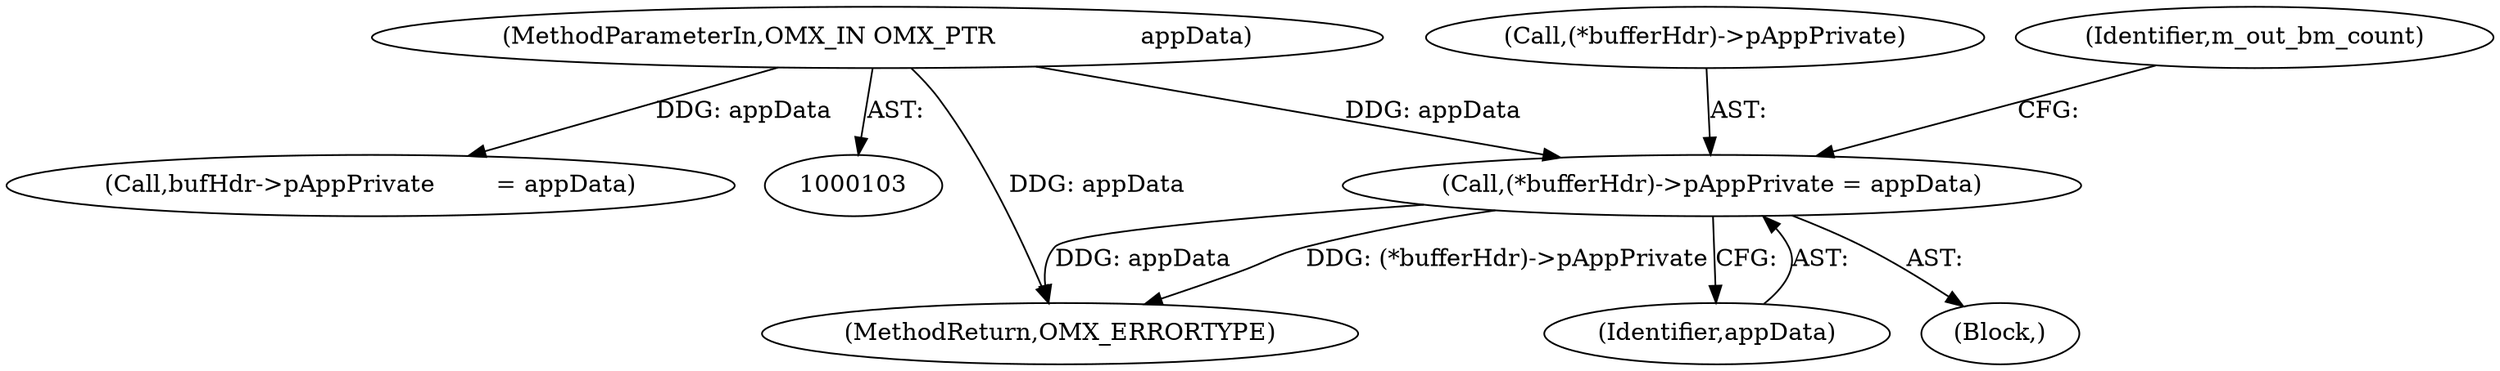 digraph "0_Android_d575ecf607056d8e3328ef2eb56c52e98f81e87d_0@pointer" {
"1000582" [label="(Call,(*bufferHdr)->pAppPrivate = appData)"];
"1000107" [label="(MethodParameterIn,OMX_IN OMX_PTR                   appData)"];
"1000107" [label="(MethodParameterIn,OMX_IN OMX_PTR                   appData)"];
"1000619" [label="(MethodReturn,OMX_ERRORTYPE)"];
"1000587" [label="(Identifier,appData)"];
"1000583" [label="(Call,(*bufferHdr)->pAppPrivate)"];
"1000361" [label="(Block,)"];
"1000252" [label="(Call,bufHdr->pAppPrivate        = appData)"];
"1000582" [label="(Call,(*bufferHdr)->pAppPrivate = appData)"];
"1000590" [label="(Identifier,m_out_bm_count)"];
"1000582" -> "1000361"  [label="AST: "];
"1000582" -> "1000587"  [label="CFG: "];
"1000583" -> "1000582"  [label="AST: "];
"1000587" -> "1000582"  [label="AST: "];
"1000590" -> "1000582"  [label="CFG: "];
"1000582" -> "1000619"  [label="DDG: (*bufferHdr)->pAppPrivate"];
"1000582" -> "1000619"  [label="DDG: appData"];
"1000107" -> "1000582"  [label="DDG: appData"];
"1000107" -> "1000103"  [label="AST: "];
"1000107" -> "1000619"  [label="DDG: appData"];
"1000107" -> "1000252"  [label="DDG: appData"];
}
